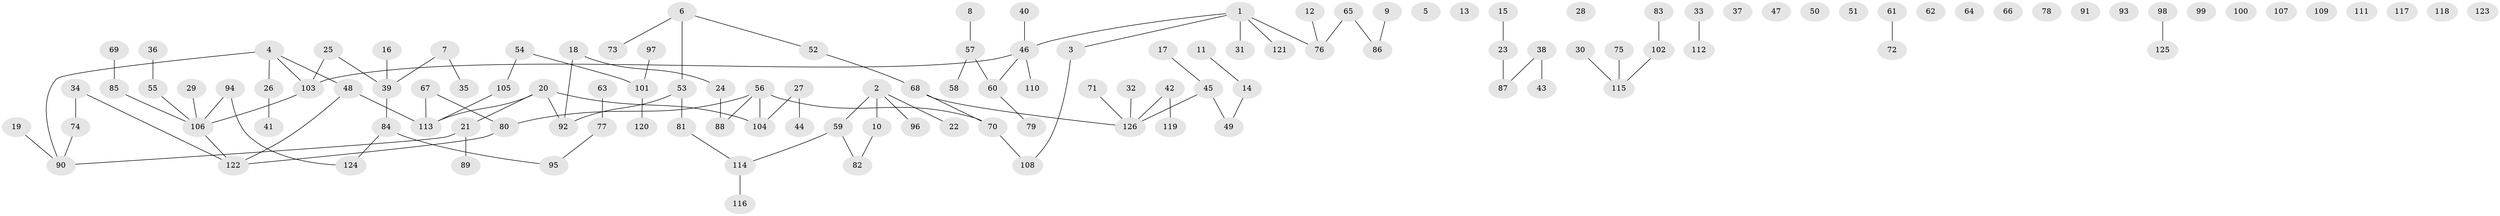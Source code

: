 // coarse degree distribution, {12: 0.015873015873015872, 2: 0.12698412698412698, 3: 0.06349206349206349, 0: 0.38095238095238093, 1: 0.30158730158730157, 5: 0.047619047619047616, 4: 0.06349206349206349}
// Generated by graph-tools (version 1.1) at 2025/16/03/04/25 18:16:43]
// undirected, 126 vertices, 109 edges
graph export_dot {
graph [start="1"]
  node [color=gray90,style=filled];
  1;
  2;
  3;
  4;
  5;
  6;
  7;
  8;
  9;
  10;
  11;
  12;
  13;
  14;
  15;
  16;
  17;
  18;
  19;
  20;
  21;
  22;
  23;
  24;
  25;
  26;
  27;
  28;
  29;
  30;
  31;
  32;
  33;
  34;
  35;
  36;
  37;
  38;
  39;
  40;
  41;
  42;
  43;
  44;
  45;
  46;
  47;
  48;
  49;
  50;
  51;
  52;
  53;
  54;
  55;
  56;
  57;
  58;
  59;
  60;
  61;
  62;
  63;
  64;
  65;
  66;
  67;
  68;
  69;
  70;
  71;
  72;
  73;
  74;
  75;
  76;
  77;
  78;
  79;
  80;
  81;
  82;
  83;
  84;
  85;
  86;
  87;
  88;
  89;
  90;
  91;
  92;
  93;
  94;
  95;
  96;
  97;
  98;
  99;
  100;
  101;
  102;
  103;
  104;
  105;
  106;
  107;
  108;
  109;
  110;
  111;
  112;
  113;
  114;
  115;
  116;
  117;
  118;
  119;
  120;
  121;
  122;
  123;
  124;
  125;
  126;
  1 -- 3;
  1 -- 31;
  1 -- 46;
  1 -- 76;
  1 -- 121;
  2 -- 10;
  2 -- 22;
  2 -- 59;
  2 -- 96;
  3 -- 108;
  4 -- 26;
  4 -- 48;
  4 -- 90;
  4 -- 103;
  6 -- 52;
  6 -- 53;
  6 -- 73;
  7 -- 35;
  7 -- 39;
  8 -- 57;
  9 -- 86;
  10 -- 82;
  11 -- 14;
  12 -- 76;
  14 -- 49;
  15 -- 23;
  16 -- 39;
  17 -- 45;
  18 -- 24;
  18 -- 92;
  19 -- 90;
  20 -- 21;
  20 -- 92;
  20 -- 104;
  20 -- 113;
  21 -- 89;
  21 -- 90;
  23 -- 87;
  24 -- 88;
  25 -- 39;
  25 -- 103;
  26 -- 41;
  27 -- 44;
  27 -- 104;
  29 -- 106;
  30 -- 115;
  32 -- 126;
  33 -- 112;
  34 -- 74;
  34 -- 122;
  36 -- 55;
  38 -- 43;
  38 -- 87;
  39 -- 84;
  40 -- 46;
  42 -- 119;
  42 -- 126;
  45 -- 49;
  45 -- 126;
  46 -- 60;
  46 -- 103;
  46 -- 110;
  48 -- 113;
  48 -- 122;
  52 -- 68;
  53 -- 81;
  53 -- 92;
  54 -- 101;
  54 -- 105;
  55 -- 106;
  56 -- 70;
  56 -- 80;
  56 -- 88;
  56 -- 104;
  57 -- 58;
  57 -- 60;
  59 -- 82;
  59 -- 114;
  60 -- 79;
  61 -- 72;
  63 -- 77;
  65 -- 76;
  65 -- 86;
  67 -- 80;
  67 -- 113;
  68 -- 70;
  68 -- 126;
  69 -- 85;
  70 -- 108;
  71 -- 126;
  74 -- 90;
  75 -- 115;
  77 -- 95;
  80 -- 122;
  81 -- 114;
  83 -- 102;
  84 -- 95;
  84 -- 124;
  85 -- 106;
  94 -- 106;
  94 -- 124;
  97 -- 101;
  98 -- 125;
  101 -- 120;
  102 -- 115;
  103 -- 106;
  105 -- 113;
  106 -- 122;
  114 -- 116;
}
